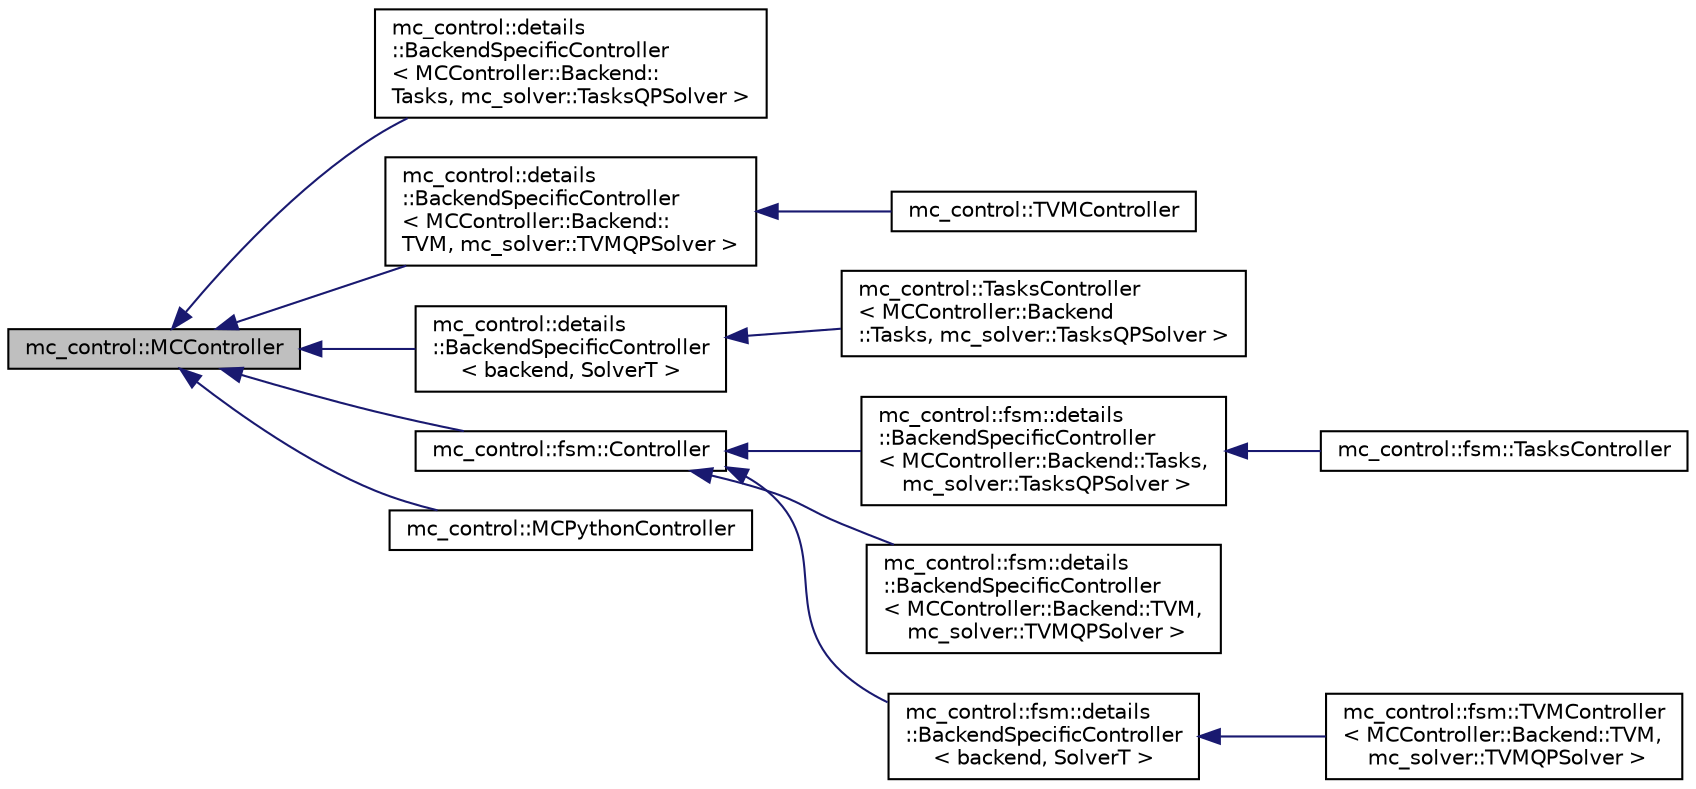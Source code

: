 digraph "mc_control::MCController"
{
 // INTERACTIVE_SVG=YES
  edge [fontname="Helvetica",fontsize="10",labelfontname="Helvetica",labelfontsize="10"];
  node [fontname="Helvetica",fontsize="10",shape=record];
  rankdir="LR";
  Node0 [label="mc_control::MCController",height=0.2,width=0.4,color="black", fillcolor="grey75", style="filled", fontcolor="black"];
  Node0 -> Node1 [dir="back",color="midnightblue",fontsize="10",style="solid",fontname="Helvetica"];
  Node1 [label="mc_control::details\l::BackendSpecificController\l\< MCController::Backend::\lTasks, mc_solver::TasksQPSolver \>",height=0.2,width=0.4,color="black", fillcolor="white", style="filled",URL="$structmc__control_1_1details_1_1BackendSpecificController.html"];
  Node0 -> Node2 [dir="back",color="midnightblue",fontsize="10",style="solid",fontname="Helvetica"];
  Node2 [label="mc_control::details\l::BackendSpecificController\l\< MCController::Backend::\lTVM, mc_solver::TVMQPSolver \>",height=0.2,width=0.4,color="black", fillcolor="white", style="filled",URL="$structmc__control_1_1details_1_1BackendSpecificController.html"];
  Node2 -> Node3 [dir="back",color="midnightblue",fontsize="10",style="solid",fontname="Helvetica"];
  Node3 [label="mc_control::TVMController",height=0.2,width=0.4,color="black", fillcolor="white", style="filled",URL="$structmc__control_1_1TVMController.html"];
  Node0 -> Node4 [dir="back",color="midnightblue",fontsize="10",style="solid",fontname="Helvetica"];
  Node4 [label="mc_control::details\l::BackendSpecificController\l\< backend, SolverT \>",height=0.2,width=0.4,color="black", fillcolor="white", style="filled",URL="$structmc__control_1_1details_1_1BackendSpecificController.html"];
  Node4 -> Node5 [dir="back",color="midnightblue",fontsize="10",style="solid",fontname="Helvetica"];
  Node5 [label="mc_control::TasksController\l\< MCController::Backend\l::Tasks, mc_solver::TasksQPSolver \>",height=0.2,width=0.4,color="black", fillcolor="white", style="filled",URL="$structmc__control_1_1TasksController.html"];
  Node0 -> Node6 [dir="back",color="midnightblue",fontsize="10",style="solid",fontname="Helvetica"];
  Node6 [label="mc_control::fsm::Controller",height=0.2,width=0.4,color="black", fillcolor="white", style="filled",URL="$structmc__control_1_1fsm_1_1Controller.html"];
  Node6 -> Node7 [dir="back",color="midnightblue",fontsize="10",style="solid",fontname="Helvetica"];
  Node7 [label="mc_control::fsm::details\l::BackendSpecificController\l\< MCController::Backend::Tasks,\l mc_solver::TasksQPSolver \>",height=0.2,width=0.4,color="black", fillcolor="white", style="filled",URL="$structmc__control_1_1fsm_1_1details_1_1BackendSpecificController.html"];
  Node7 -> Node8 [dir="back",color="midnightblue",fontsize="10",style="solid",fontname="Helvetica"];
  Node8 [label="mc_control::fsm::TasksController",height=0.2,width=0.4,color="black", fillcolor="white", style="filled",URL="$structmc__control_1_1fsm_1_1TasksController.html"];
  Node6 -> Node9 [dir="back",color="midnightblue",fontsize="10",style="solid",fontname="Helvetica"];
  Node9 [label="mc_control::fsm::details\l::BackendSpecificController\l\< MCController::Backend::TVM,\l mc_solver::TVMQPSolver \>",height=0.2,width=0.4,color="black", fillcolor="white", style="filled",URL="$structmc__control_1_1fsm_1_1details_1_1BackendSpecificController.html"];
  Node6 -> Node10 [dir="back",color="midnightblue",fontsize="10",style="solid",fontname="Helvetica"];
  Node10 [label="mc_control::fsm::details\l::BackendSpecificController\l\< backend, SolverT \>",height=0.2,width=0.4,color="black", fillcolor="white", style="filled",URL="$structmc__control_1_1fsm_1_1details_1_1BackendSpecificController.html"];
  Node10 -> Node11 [dir="back",color="midnightblue",fontsize="10",style="solid",fontname="Helvetica"];
  Node11 [label="mc_control::fsm::TVMController\l\< MCController::Backend::TVM,\l mc_solver::TVMQPSolver \>",height=0.2,width=0.4,color="black", fillcolor="white", style="filled",URL="$structmc__control_1_1fsm_1_1TVMController.html"];
  Node0 -> Node12 [dir="back",color="midnightblue",fontsize="10",style="solid",fontname="Helvetica"];
  Node12 [label="mc_control::MCPythonController",height=0.2,width=0.4,color="black", fillcolor="white", style="filled",URL="$structmc__control_1_1MCPythonController.html"];
}
